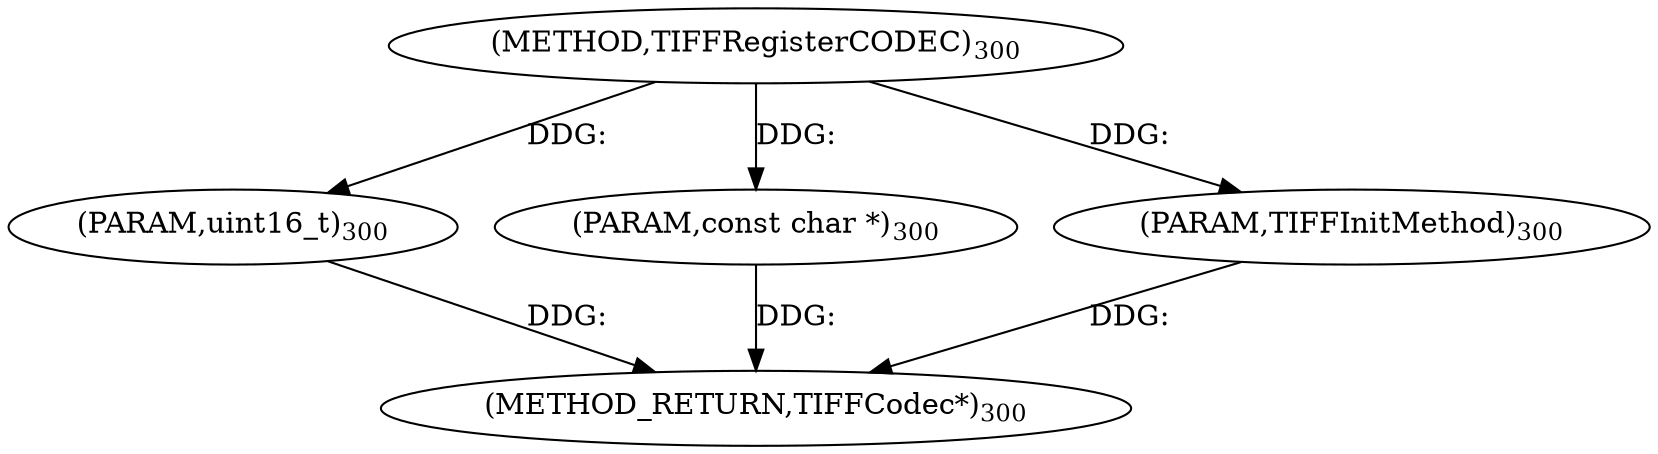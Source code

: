 digraph "TIFFRegisterCODEC" {  
"8352" [label = <(METHOD,TIFFRegisterCODEC)<SUB>300</SUB>> ]
"8356" [label = <(METHOD_RETURN,TIFFCodec*)<SUB>300</SUB>> ]
"8353" [label = <(PARAM,uint16_t)<SUB>300</SUB>> ]
"8354" [label = <(PARAM,const char *)<SUB>300</SUB>> ]
"8355" [label = <(PARAM,TIFFInitMethod)<SUB>300</SUB>> ]
  "8353" -> "8356"  [ label = "DDG: "] 
  "8354" -> "8356"  [ label = "DDG: "] 
  "8355" -> "8356"  [ label = "DDG: "] 
  "8352" -> "8353"  [ label = "DDG: "] 
  "8352" -> "8354"  [ label = "DDG: "] 
  "8352" -> "8355"  [ label = "DDG: "] 
}
